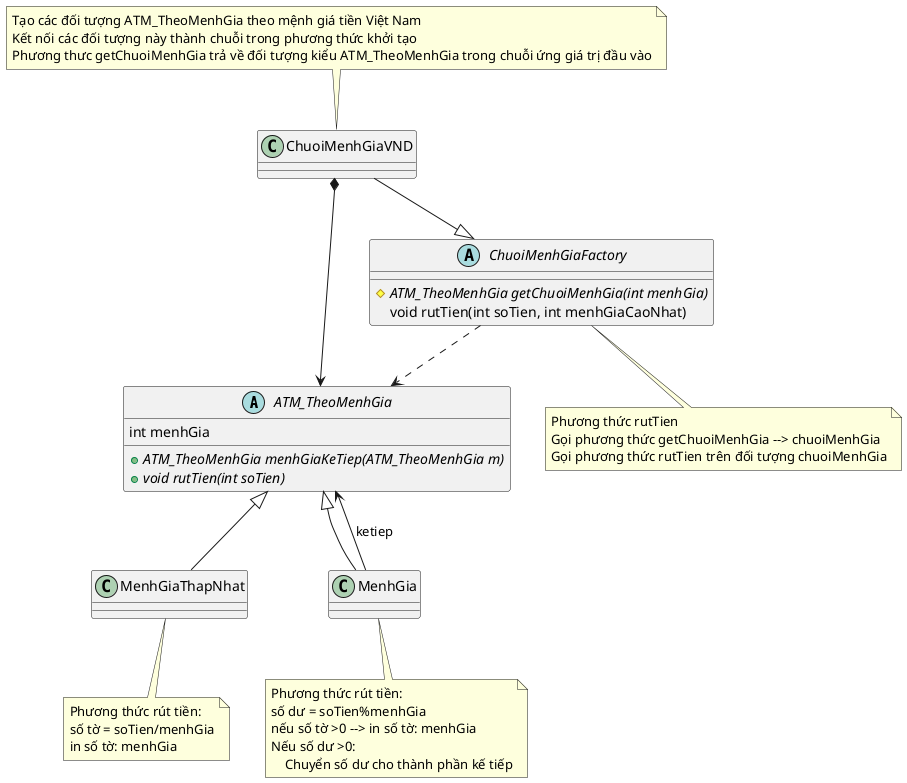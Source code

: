 @startuml
'https://plantuml.com/sequence-diagram
abstract class ATM_TheoMenhGia
class MenhGiaThapNhat
class MenhGia
abstract class ChuoiMenhGiaFactory
class ChuoiMenhGiaVND

abstract class ATM_TheoMenhGia {
    int menhGia
    +{abstract} ATM_TheoMenhGia menhGiaKeTiep(ATM_TheoMenhGia m)
    +{abstract} void rutTien(int soTien)
}
abstract class ChuoiMenhGiaFactory {
    #{abstract} ATM_TheoMenhGia getChuoiMenhGia(int menhGia)
    void rutTien(int soTien, int menhGiaCaoNhat)
}
ATM_TheoMenhGia <|-- MenhGia
ATM_TheoMenhGia <|-- MenhGiaThapNhat
MenhGia --> ATM_TheoMenhGia:ketiep
ChuoiMenhGiaVND *--> ATM_TheoMenhGia
ChuoiMenhGiaVND --|> ChuoiMenhGiaFactory
ChuoiMenhGiaFactory ..> ATM_TheoMenhGia

note bottom of MenhGiaThapNhat
    Phương thức rút tiền:
    số tờ = soTien/menhGia
    in số tờ: menhGia
end note

note bottom of MenhGia
    Phương thức rút tiền:
    số dư = soTien%menhGia
    nếu số tờ >0 --> in số tờ: menhGia
    Nếu số dư >0:
        Chuyển số dư cho thành phần kế tiếp
end note

note top of ChuoiMenhGiaVND
    Tạo các đối tượng ATM_TheoMenhGia theo mệnh giá tiền Việt Nam
    Kết nối các đối tượng này thành chuỗi trong phương thức khởi tạo
    Phương thưc getChuoiMenhGia trả về đối tượng kiểu ATM_TheoMenhGia trong chuỗi ứng giá trị đầu vào
end note

note bottom of ChuoiMenhGiaFactory
    Phương thức rutTien
    Gọi phương thức getChuoiMenhGia --> chuoiMenhGia
    Gọi phương thức rutTien trên đối tượng chuoiMenhGia
end note
@enduml